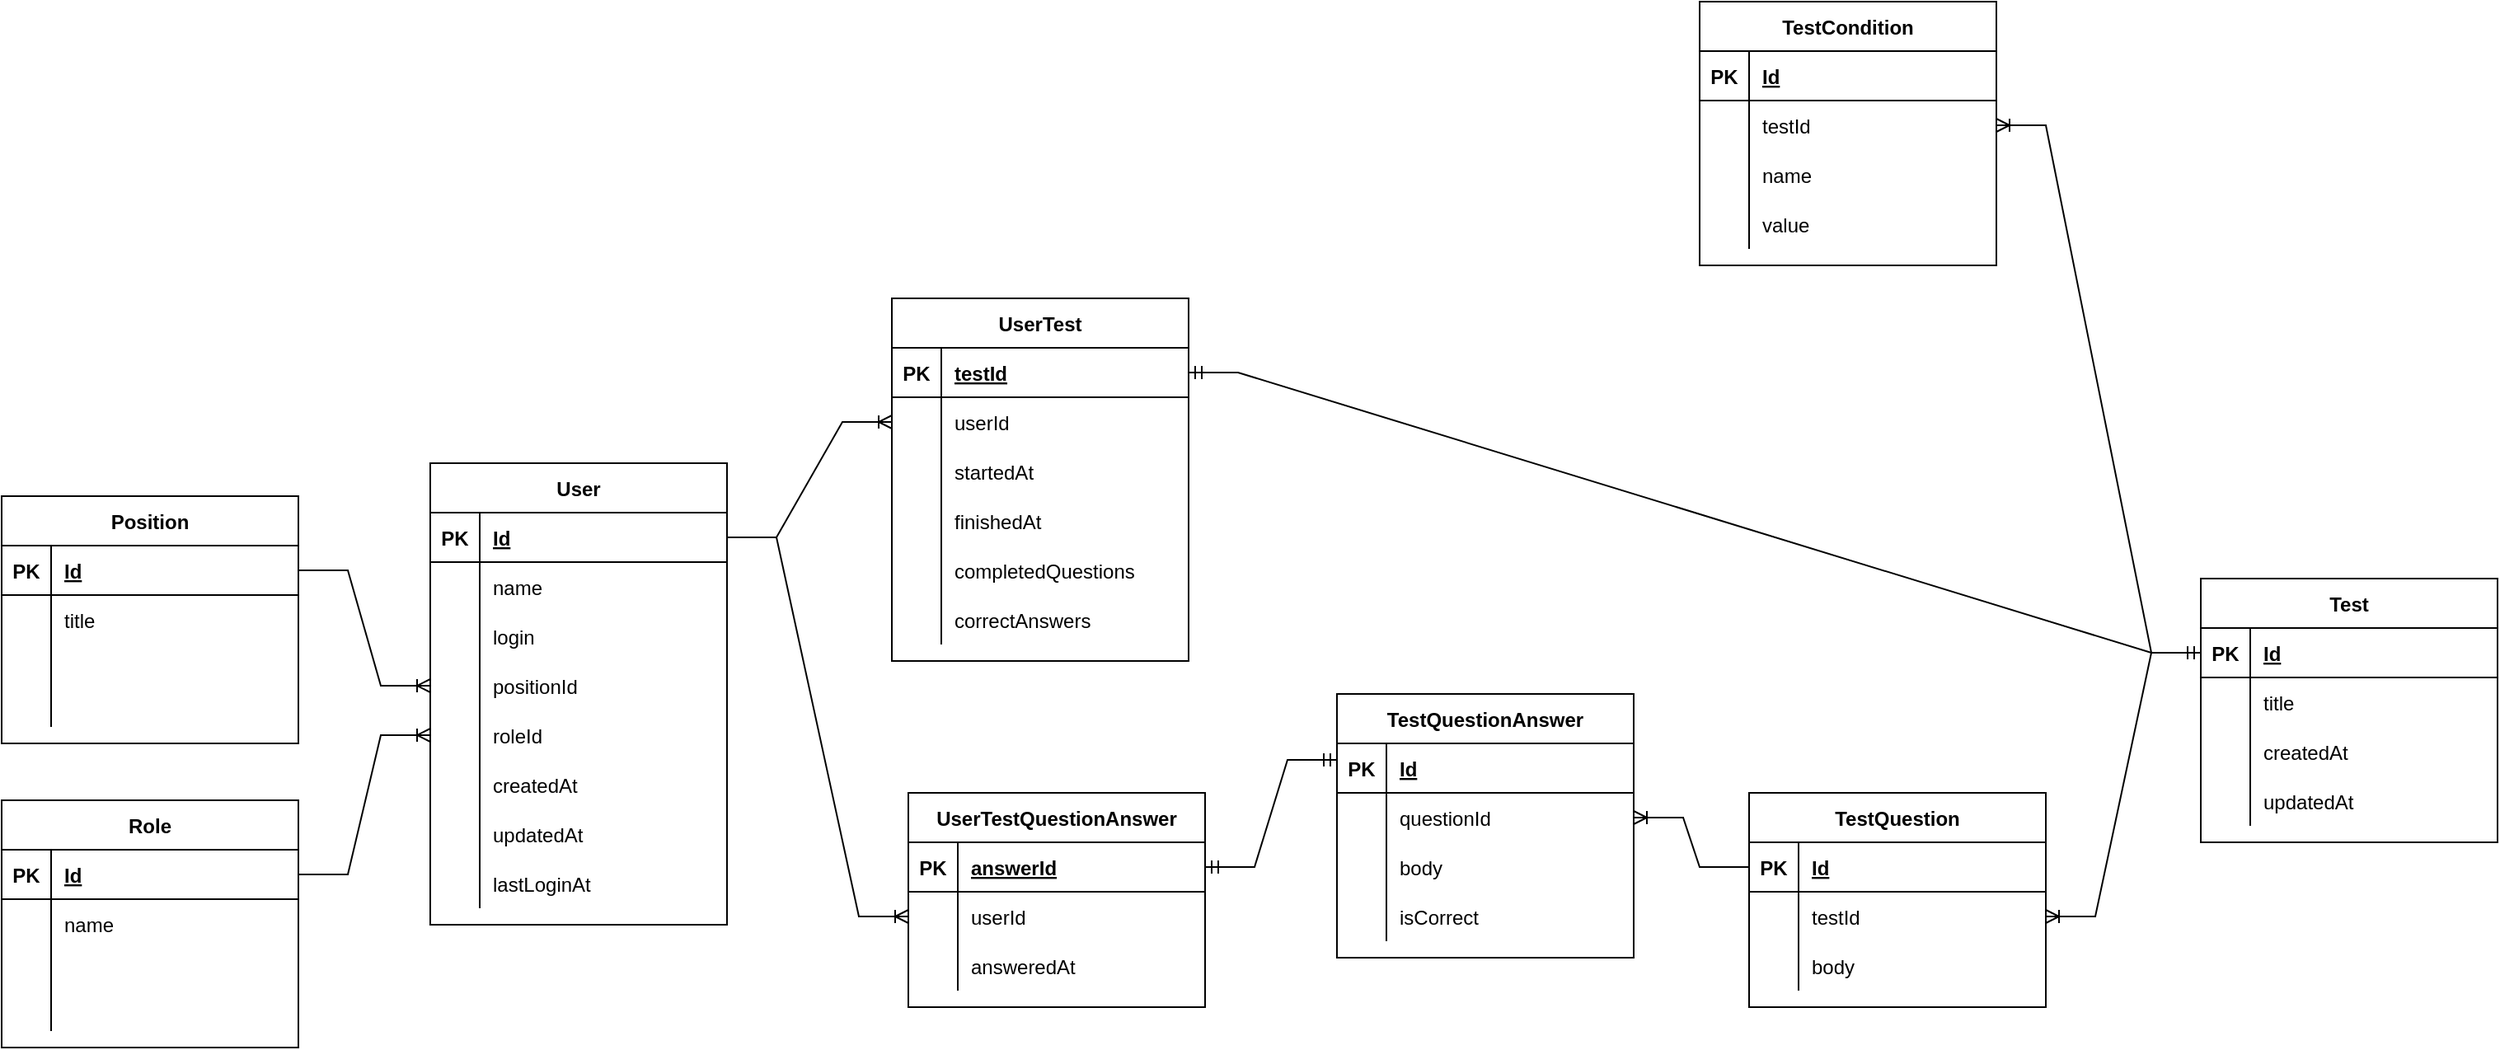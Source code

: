 <mxfile version="20.4.0" type="device"><diagram id="R6xXjFfIk9AuiWHqNtdD" name="Страница 1"><mxGraphModel dx="2875" dy="1735" grid="1" gridSize="10" guides="1" tooltips="1" connect="1" arrows="1" fold="1" page="1" pageScale="1" pageWidth="827" pageHeight="1169" math="0" shadow="0"><root><mxCell id="0"/><mxCell id="1" parent="0"/><mxCell id="gAqnaiyW9aAZF7Y7SpWK-1" value="Role" style="shape=table;startSize=30;container=1;collapsible=1;childLayout=tableLayout;fixedRows=1;rowLines=0;fontStyle=1;align=center;resizeLast=1;" parent="1" vertex="1"><mxGeometry x="-920" y="84.5" width="180" height="150" as="geometry"/></mxCell><mxCell id="gAqnaiyW9aAZF7Y7SpWK-2" value="" style="shape=tableRow;horizontal=0;startSize=0;swimlaneHead=0;swimlaneBody=0;fillColor=none;collapsible=0;dropTarget=0;points=[[0,0.5],[1,0.5]];portConstraint=eastwest;top=0;left=0;right=0;bottom=1;" parent="gAqnaiyW9aAZF7Y7SpWK-1" vertex="1"><mxGeometry y="30" width="180" height="30" as="geometry"/></mxCell><mxCell id="gAqnaiyW9aAZF7Y7SpWK-3" value="PK" style="shape=partialRectangle;connectable=0;fillColor=none;top=0;left=0;bottom=0;right=0;fontStyle=1;overflow=hidden;" parent="gAqnaiyW9aAZF7Y7SpWK-2" vertex="1"><mxGeometry width="30" height="30" as="geometry"><mxRectangle width="30" height="30" as="alternateBounds"/></mxGeometry></mxCell><mxCell id="gAqnaiyW9aAZF7Y7SpWK-4" value="Id" style="shape=partialRectangle;connectable=0;fillColor=none;top=0;left=0;bottom=0;right=0;align=left;spacingLeft=6;fontStyle=5;overflow=hidden;" parent="gAqnaiyW9aAZF7Y7SpWK-2" vertex="1"><mxGeometry x="30" width="150" height="30" as="geometry"><mxRectangle width="150" height="30" as="alternateBounds"/></mxGeometry></mxCell><mxCell id="gAqnaiyW9aAZF7Y7SpWK-5" value="" style="shape=tableRow;horizontal=0;startSize=0;swimlaneHead=0;swimlaneBody=0;fillColor=none;collapsible=0;dropTarget=0;points=[[0,0.5],[1,0.5]];portConstraint=eastwest;top=0;left=0;right=0;bottom=0;" parent="gAqnaiyW9aAZF7Y7SpWK-1" vertex="1"><mxGeometry y="60" width="180" height="30" as="geometry"/></mxCell><mxCell id="gAqnaiyW9aAZF7Y7SpWK-6" value="" style="shape=partialRectangle;connectable=0;fillColor=none;top=0;left=0;bottom=0;right=0;editable=1;overflow=hidden;" parent="gAqnaiyW9aAZF7Y7SpWK-5" vertex="1"><mxGeometry width="30" height="30" as="geometry"><mxRectangle width="30" height="30" as="alternateBounds"/></mxGeometry></mxCell><mxCell id="gAqnaiyW9aAZF7Y7SpWK-7" value="name" style="shape=partialRectangle;connectable=0;fillColor=none;top=0;left=0;bottom=0;right=0;align=left;spacingLeft=6;overflow=hidden;" parent="gAqnaiyW9aAZF7Y7SpWK-5" vertex="1"><mxGeometry x="30" width="150" height="30" as="geometry"><mxRectangle width="150" height="30" as="alternateBounds"/></mxGeometry></mxCell><mxCell id="gAqnaiyW9aAZF7Y7SpWK-8" value="" style="shape=tableRow;horizontal=0;startSize=0;swimlaneHead=0;swimlaneBody=0;fillColor=none;collapsible=0;dropTarget=0;points=[[0,0.5],[1,0.5]];portConstraint=eastwest;top=0;left=0;right=0;bottom=0;" parent="gAqnaiyW9aAZF7Y7SpWK-1" vertex="1"><mxGeometry y="90" width="180" height="30" as="geometry"/></mxCell><mxCell id="gAqnaiyW9aAZF7Y7SpWK-9" value="" style="shape=partialRectangle;connectable=0;fillColor=none;top=0;left=0;bottom=0;right=0;editable=1;overflow=hidden;" parent="gAqnaiyW9aAZF7Y7SpWK-8" vertex="1"><mxGeometry width="30" height="30" as="geometry"><mxRectangle width="30" height="30" as="alternateBounds"/></mxGeometry></mxCell><mxCell id="gAqnaiyW9aAZF7Y7SpWK-10" value="" style="shape=partialRectangle;connectable=0;fillColor=none;top=0;left=0;bottom=0;right=0;align=left;spacingLeft=6;overflow=hidden;" parent="gAqnaiyW9aAZF7Y7SpWK-8" vertex="1"><mxGeometry x="30" width="150" height="30" as="geometry"><mxRectangle width="150" height="30" as="alternateBounds"/></mxGeometry></mxCell><mxCell id="gAqnaiyW9aAZF7Y7SpWK-11" value="" style="shape=tableRow;horizontal=0;startSize=0;swimlaneHead=0;swimlaneBody=0;fillColor=none;collapsible=0;dropTarget=0;points=[[0,0.5],[1,0.5]];portConstraint=eastwest;top=0;left=0;right=0;bottom=0;" parent="gAqnaiyW9aAZF7Y7SpWK-1" vertex="1"><mxGeometry y="120" width="180" height="20" as="geometry"/></mxCell><mxCell id="gAqnaiyW9aAZF7Y7SpWK-12" value="" style="shape=partialRectangle;connectable=0;fillColor=none;top=0;left=0;bottom=0;right=0;editable=1;overflow=hidden;" parent="gAqnaiyW9aAZF7Y7SpWK-11" vertex="1"><mxGeometry width="30" height="20" as="geometry"><mxRectangle width="30" height="20" as="alternateBounds"/></mxGeometry></mxCell><mxCell id="gAqnaiyW9aAZF7Y7SpWK-13" value="" style="shape=partialRectangle;connectable=0;fillColor=none;top=0;left=0;bottom=0;right=0;align=left;spacingLeft=6;overflow=hidden;" parent="gAqnaiyW9aAZF7Y7SpWK-11" vertex="1"><mxGeometry x="30" width="150" height="20" as="geometry"><mxRectangle width="150" height="20" as="alternateBounds"/></mxGeometry></mxCell><mxCell id="gAqnaiyW9aAZF7Y7SpWK-14" value="Position" style="shape=table;startSize=30;container=1;collapsible=1;childLayout=tableLayout;fixedRows=1;rowLines=0;fontStyle=1;align=center;resizeLast=1;" parent="1" vertex="1"><mxGeometry x="-920" y="-100" width="180" height="150" as="geometry"/></mxCell><mxCell id="gAqnaiyW9aAZF7Y7SpWK-15" value="" style="shape=tableRow;horizontal=0;startSize=0;swimlaneHead=0;swimlaneBody=0;fillColor=none;collapsible=0;dropTarget=0;points=[[0,0.5],[1,0.5]];portConstraint=eastwest;top=0;left=0;right=0;bottom=1;" parent="gAqnaiyW9aAZF7Y7SpWK-14" vertex="1"><mxGeometry y="30" width="180" height="30" as="geometry"/></mxCell><mxCell id="gAqnaiyW9aAZF7Y7SpWK-16" value="PK" style="shape=partialRectangle;connectable=0;fillColor=none;top=0;left=0;bottom=0;right=0;fontStyle=1;overflow=hidden;" parent="gAqnaiyW9aAZF7Y7SpWK-15" vertex="1"><mxGeometry width="30" height="30" as="geometry"><mxRectangle width="30" height="30" as="alternateBounds"/></mxGeometry></mxCell><mxCell id="gAqnaiyW9aAZF7Y7SpWK-17" value="Id" style="shape=partialRectangle;connectable=0;fillColor=none;top=0;left=0;bottom=0;right=0;align=left;spacingLeft=6;fontStyle=5;overflow=hidden;" parent="gAqnaiyW9aAZF7Y7SpWK-15" vertex="1"><mxGeometry x="30" width="150" height="30" as="geometry"><mxRectangle width="150" height="30" as="alternateBounds"/></mxGeometry></mxCell><mxCell id="gAqnaiyW9aAZF7Y7SpWK-18" value="" style="shape=tableRow;horizontal=0;startSize=0;swimlaneHead=0;swimlaneBody=0;fillColor=none;collapsible=0;dropTarget=0;points=[[0,0.5],[1,0.5]];portConstraint=eastwest;top=0;left=0;right=0;bottom=0;" parent="gAqnaiyW9aAZF7Y7SpWK-14" vertex="1"><mxGeometry y="60" width="180" height="30" as="geometry"/></mxCell><mxCell id="gAqnaiyW9aAZF7Y7SpWK-19" value="" style="shape=partialRectangle;connectable=0;fillColor=none;top=0;left=0;bottom=0;right=0;editable=1;overflow=hidden;" parent="gAqnaiyW9aAZF7Y7SpWK-18" vertex="1"><mxGeometry width="30" height="30" as="geometry"><mxRectangle width="30" height="30" as="alternateBounds"/></mxGeometry></mxCell><mxCell id="gAqnaiyW9aAZF7Y7SpWK-20" value="title" style="shape=partialRectangle;connectable=0;fillColor=none;top=0;left=0;bottom=0;right=0;align=left;spacingLeft=6;overflow=hidden;" parent="gAqnaiyW9aAZF7Y7SpWK-18" vertex="1"><mxGeometry x="30" width="150" height="30" as="geometry"><mxRectangle width="150" height="30" as="alternateBounds"/></mxGeometry></mxCell><mxCell id="gAqnaiyW9aAZF7Y7SpWK-21" value="" style="shape=tableRow;horizontal=0;startSize=0;swimlaneHead=0;swimlaneBody=0;fillColor=none;collapsible=0;dropTarget=0;points=[[0,0.5],[1,0.5]];portConstraint=eastwest;top=0;left=0;right=0;bottom=0;" parent="gAqnaiyW9aAZF7Y7SpWK-14" vertex="1"><mxGeometry y="90" width="180" height="30" as="geometry"/></mxCell><mxCell id="gAqnaiyW9aAZF7Y7SpWK-22" value="" style="shape=partialRectangle;connectable=0;fillColor=none;top=0;left=0;bottom=0;right=0;editable=1;overflow=hidden;" parent="gAqnaiyW9aAZF7Y7SpWK-21" vertex="1"><mxGeometry width="30" height="30" as="geometry"><mxRectangle width="30" height="30" as="alternateBounds"/></mxGeometry></mxCell><mxCell id="gAqnaiyW9aAZF7Y7SpWK-23" value="" style="shape=partialRectangle;connectable=0;fillColor=none;top=0;left=0;bottom=0;right=0;align=left;spacingLeft=6;overflow=hidden;" parent="gAqnaiyW9aAZF7Y7SpWK-21" vertex="1"><mxGeometry x="30" width="150" height="30" as="geometry"><mxRectangle width="150" height="30" as="alternateBounds"/></mxGeometry></mxCell><mxCell id="gAqnaiyW9aAZF7Y7SpWK-24" value="" style="shape=tableRow;horizontal=0;startSize=0;swimlaneHead=0;swimlaneBody=0;fillColor=none;collapsible=0;dropTarget=0;points=[[0,0.5],[1,0.5]];portConstraint=eastwest;top=0;left=0;right=0;bottom=0;" parent="gAqnaiyW9aAZF7Y7SpWK-14" vertex="1"><mxGeometry y="120" width="180" height="20" as="geometry"/></mxCell><mxCell id="gAqnaiyW9aAZF7Y7SpWK-25" value="" style="shape=partialRectangle;connectable=0;fillColor=none;top=0;left=0;bottom=0;right=0;editable=1;overflow=hidden;" parent="gAqnaiyW9aAZF7Y7SpWK-24" vertex="1"><mxGeometry width="30" height="20" as="geometry"><mxRectangle width="30" height="20" as="alternateBounds"/></mxGeometry></mxCell><mxCell id="gAqnaiyW9aAZF7Y7SpWK-26" value="" style="shape=partialRectangle;connectable=0;fillColor=none;top=0;left=0;bottom=0;right=0;align=left;spacingLeft=6;overflow=hidden;" parent="gAqnaiyW9aAZF7Y7SpWK-24" vertex="1"><mxGeometry x="30" width="150" height="20" as="geometry"><mxRectangle width="150" height="20" as="alternateBounds"/></mxGeometry></mxCell><mxCell id="gAqnaiyW9aAZF7Y7SpWK-27" value="User" style="shape=table;startSize=30;container=1;collapsible=1;childLayout=tableLayout;fixedRows=1;rowLines=0;fontStyle=1;align=center;resizeLast=1;" parent="1" vertex="1"><mxGeometry x="-660" y="-120" width="180" height="280" as="geometry"/></mxCell><mxCell id="gAqnaiyW9aAZF7Y7SpWK-28" value="" style="shape=tableRow;horizontal=0;startSize=0;swimlaneHead=0;swimlaneBody=0;fillColor=none;collapsible=0;dropTarget=0;points=[[0,0.5],[1,0.5]];portConstraint=eastwest;top=0;left=0;right=0;bottom=1;" parent="gAqnaiyW9aAZF7Y7SpWK-27" vertex="1"><mxGeometry y="30" width="180" height="30" as="geometry"/></mxCell><mxCell id="gAqnaiyW9aAZF7Y7SpWK-29" value="PK" style="shape=partialRectangle;connectable=0;fillColor=none;top=0;left=0;bottom=0;right=0;fontStyle=1;overflow=hidden;" parent="gAqnaiyW9aAZF7Y7SpWK-28" vertex="1"><mxGeometry width="30" height="30" as="geometry"><mxRectangle width="30" height="30" as="alternateBounds"/></mxGeometry></mxCell><mxCell id="gAqnaiyW9aAZF7Y7SpWK-30" value="Id" style="shape=partialRectangle;connectable=0;fillColor=none;top=0;left=0;bottom=0;right=0;align=left;spacingLeft=6;fontStyle=5;overflow=hidden;" parent="gAqnaiyW9aAZF7Y7SpWK-28" vertex="1"><mxGeometry x="30" width="150" height="30" as="geometry"><mxRectangle width="150" height="30" as="alternateBounds"/></mxGeometry></mxCell><mxCell id="gAqnaiyW9aAZF7Y7SpWK-31" value="" style="shape=tableRow;horizontal=0;startSize=0;swimlaneHead=0;swimlaneBody=0;fillColor=none;collapsible=0;dropTarget=0;points=[[0,0.5],[1,0.5]];portConstraint=eastwest;top=0;left=0;right=0;bottom=0;" parent="gAqnaiyW9aAZF7Y7SpWK-27" vertex="1"><mxGeometry y="60" width="180" height="30" as="geometry"/></mxCell><mxCell id="gAqnaiyW9aAZF7Y7SpWK-32" value="" style="shape=partialRectangle;connectable=0;fillColor=none;top=0;left=0;bottom=0;right=0;editable=1;overflow=hidden;" parent="gAqnaiyW9aAZF7Y7SpWK-31" vertex="1"><mxGeometry width="30" height="30" as="geometry"><mxRectangle width="30" height="30" as="alternateBounds"/></mxGeometry></mxCell><mxCell id="gAqnaiyW9aAZF7Y7SpWK-33" value="name" style="shape=partialRectangle;connectable=0;fillColor=none;top=0;left=0;bottom=0;right=0;align=left;spacingLeft=6;overflow=hidden;" parent="gAqnaiyW9aAZF7Y7SpWK-31" vertex="1"><mxGeometry x="30" width="150" height="30" as="geometry"><mxRectangle width="150" height="30" as="alternateBounds"/></mxGeometry></mxCell><mxCell id="gAqnaiyW9aAZF7Y7SpWK-34" value="" style="shape=tableRow;horizontal=0;startSize=0;swimlaneHead=0;swimlaneBody=0;fillColor=none;collapsible=0;dropTarget=0;points=[[0,0.5],[1,0.5]];portConstraint=eastwest;top=0;left=0;right=0;bottom=0;" parent="gAqnaiyW9aAZF7Y7SpWK-27" vertex="1"><mxGeometry y="90" width="180" height="30" as="geometry"/></mxCell><mxCell id="gAqnaiyW9aAZF7Y7SpWK-35" value="" style="shape=partialRectangle;connectable=0;fillColor=none;top=0;left=0;bottom=0;right=0;editable=1;overflow=hidden;" parent="gAqnaiyW9aAZF7Y7SpWK-34" vertex="1"><mxGeometry width="30" height="30" as="geometry"><mxRectangle width="30" height="30" as="alternateBounds"/></mxGeometry></mxCell><mxCell id="gAqnaiyW9aAZF7Y7SpWK-36" value="login" style="shape=partialRectangle;connectable=0;fillColor=none;top=0;left=0;bottom=0;right=0;align=left;spacingLeft=6;overflow=hidden;" parent="gAqnaiyW9aAZF7Y7SpWK-34" vertex="1"><mxGeometry x="30" width="150" height="30" as="geometry"><mxRectangle width="150" height="30" as="alternateBounds"/></mxGeometry></mxCell><mxCell id="gAqnaiyW9aAZF7Y7SpWK-37" value="" style="shape=tableRow;horizontal=0;startSize=0;swimlaneHead=0;swimlaneBody=0;fillColor=none;collapsible=0;dropTarget=0;points=[[0,0.5],[1,0.5]];portConstraint=eastwest;top=0;left=0;right=0;bottom=0;" parent="gAqnaiyW9aAZF7Y7SpWK-27" vertex="1"><mxGeometry y="120" width="180" height="30" as="geometry"/></mxCell><mxCell id="gAqnaiyW9aAZF7Y7SpWK-38" value="" style="shape=partialRectangle;connectable=0;fillColor=none;top=0;left=0;bottom=0;right=0;editable=1;overflow=hidden;" parent="gAqnaiyW9aAZF7Y7SpWK-37" vertex="1"><mxGeometry width="30" height="30" as="geometry"><mxRectangle width="30" height="30" as="alternateBounds"/></mxGeometry></mxCell><mxCell id="gAqnaiyW9aAZF7Y7SpWK-39" value="positionId" style="shape=partialRectangle;connectable=0;fillColor=none;top=0;left=0;bottom=0;right=0;align=left;spacingLeft=6;overflow=hidden;" parent="gAqnaiyW9aAZF7Y7SpWK-37" vertex="1"><mxGeometry x="30" width="150" height="30" as="geometry"><mxRectangle width="150" height="30" as="alternateBounds"/></mxGeometry></mxCell><mxCell id="gAqnaiyW9aAZF7Y7SpWK-41" value="" style="shape=tableRow;horizontal=0;startSize=0;swimlaneHead=0;swimlaneBody=0;fillColor=none;collapsible=0;dropTarget=0;points=[[0,0.5],[1,0.5]];portConstraint=eastwest;top=0;left=0;right=0;bottom=0;" parent="gAqnaiyW9aAZF7Y7SpWK-27" vertex="1"><mxGeometry y="150" width="180" height="30" as="geometry"/></mxCell><mxCell id="gAqnaiyW9aAZF7Y7SpWK-42" value="" style="shape=partialRectangle;connectable=0;fillColor=none;top=0;left=0;bottom=0;right=0;editable=1;overflow=hidden;" parent="gAqnaiyW9aAZF7Y7SpWK-41" vertex="1"><mxGeometry width="30" height="30" as="geometry"><mxRectangle width="30" height="30" as="alternateBounds"/></mxGeometry></mxCell><mxCell id="gAqnaiyW9aAZF7Y7SpWK-43" value="roleId" style="shape=partialRectangle;connectable=0;fillColor=none;top=0;left=0;bottom=0;right=0;align=left;spacingLeft=6;overflow=hidden;" parent="gAqnaiyW9aAZF7Y7SpWK-41" vertex="1"><mxGeometry x="30" width="150" height="30" as="geometry"><mxRectangle width="150" height="30" as="alternateBounds"/></mxGeometry></mxCell><mxCell id="gAqnaiyW9aAZF7Y7SpWK-44" value="" style="shape=tableRow;horizontal=0;startSize=0;swimlaneHead=0;swimlaneBody=0;fillColor=none;collapsible=0;dropTarget=0;points=[[0,0.5],[1,0.5]];portConstraint=eastwest;top=0;left=0;right=0;bottom=0;" parent="gAqnaiyW9aAZF7Y7SpWK-27" vertex="1"><mxGeometry y="180" width="180" height="30" as="geometry"/></mxCell><mxCell id="gAqnaiyW9aAZF7Y7SpWK-45" value="" style="shape=partialRectangle;connectable=0;fillColor=none;top=0;left=0;bottom=0;right=0;editable=1;overflow=hidden;" parent="gAqnaiyW9aAZF7Y7SpWK-44" vertex="1"><mxGeometry width="30" height="30" as="geometry"><mxRectangle width="30" height="30" as="alternateBounds"/></mxGeometry></mxCell><mxCell id="gAqnaiyW9aAZF7Y7SpWK-46" value="createdAt" style="shape=partialRectangle;connectable=0;fillColor=none;top=0;left=0;bottom=0;right=0;align=left;spacingLeft=6;overflow=hidden;" parent="gAqnaiyW9aAZF7Y7SpWK-44" vertex="1"><mxGeometry x="30" width="150" height="30" as="geometry"><mxRectangle width="150" height="30" as="alternateBounds"/></mxGeometry></mxCell><mxCell id="gAqnaiyW9aAZF7Y7SpWK-47" value="" style="shape=tableRow;horizontal=0;startSize=0;swimlaneHead=0;swimlaneBody=0;fillColor=none;collapsible=0;dropTarget=0;points=[[0,0.5],[1,0.5]];portConstraint=eastwest;top=0;left=0;right=0;bottom=0;" parent="gAqnaiyW9aAZF7Y7SpWK-27" vertex="1"><mxGeometry y="210" width="180" height="30" as="geometry"/></mxCell><mxCell id="gAqnaiyW9aAZF7Y7SpWK-48" value="" style="shape=partialRectangle;connectable=0;fillColor=none;top=0;left=0;bottom=0;right=0;editable=1;overflow=hidden;" parent="gAqnaiyW9aAZF7Y7SpWK-47" vertex="1"><mxGeometry width="30" height="30" as="geometry"><mxRectangle width="30" height="30" as="alternateBounds"/></mxGeometry></mxCell><mxCell id="gAqnaiyW9aAZF7Y7SpWK-49" value="updatedAt" style="shape=partialRectangle;connectable=0;fillColor=none;top=0;left=0;bottom=0;right=0;align=left;spacingLeft=6;overflow=hidden;" parent="gAqnaiyW9aAZF7Y7SpWK-47" vertex="1"><mxGeometry x="30" width="150" height="30" as="geometry"><mxRectangle width="150" height="30" as="alternateBounds"/></mxGeometry></mxCell><mxCell id="gAqnaiyW9aAZF7Y7SpWK-50" value="" style="shape=tableRow;horizontal=0;startSize=0;swimlaneHead=0;swimlaneBody=0;fillColor=none;collapsible=0;dropTarget=0;points=[[0,0.5],[1,0.5]];portConstraint=eastwest;top=0;left=0;right=0;bottom=0;" parent="gAqnaiyW9aAZF7Y7SpWK-27" vertex="1"><mxGeometry y="240" width="180" height="30" as="geometry"/></mxCell><mxCell id="gAqnaiyW9aAZF7Y7SpWK-51" value="" style="shape=partialRectangle;connectable=0;fillColor=none;top=0;left=0;bottom=0;right=0;editable=1;overflow=hidden;" parent="gAqnaiyW9aAZF7Y7SpWK-50" vertex="1"><mxGeometry width="30" height="30" as="geometry"><mxRectangle width="30" height="30" as="alternateBounds"/></mxGeometry></mxCell><mxCell id="gAqnaiyW9aAZF7Y7SpWK-52" value="lastLoginAt" style="shape=partialRectangle;connectable=0;fillColor=none;top=0;left=0;bottom=0;right=0;align=left;spacingLeft=6;overflow=hidden;" parent="gAqnaiyW9aAZF7Y7SpWK-50" vertex="1"><mxGeometry x="30" width="150" height="30" as="geometry"><mxRectangle width="150" height="30" as="alternateBounds"/></mxGeometry></mxCell><mxCell id="gAqnaiyW9aAZF7Y7SpWK-76" value="" style="edgeStyle=entityRelationEdgeStyle;fontSize=12;html=1;endArrow=ERoneToMany;rounded=0;exitX=1;exitY=0.5;exitDx=0;exitDy=0;entryX=0;entryY=0.5;entryDx=0;entryDy=0;" parent="1" source="gAqnaiyW9aAZF7Y7SpWK-15" target="gAqnaiyW9aAZF7Y7SpWK-37" edge="1"><mxGeometry width="100" height="100" relative="1" as="geometry"><mxPoint x="-690" y="160" as="sourcePoint"/><mxPoint x="-590" y="60" as="targetPoint"/></mxGeometry></mxCell><mxCell id="gAqnaiyW9aAZF7Y7SpWK-77" value="" style="edgeStyle=entityRelationEdgeStyle;fontSize=12;html=1;endArrow=ERoneToMany;rounded=0;exitX=1;exitY=0.5;exitDx=0;exitDy=0;entryX=0;entryY=0.5;entryDx=0;entryDy=0;" parent="1" source="gAqnaiyW9aAZF7Y7SpWK-2" target="gAqnaiyW9aAZF7Y7SpWK-41" edge="1"><mxGeometry width="100" height="100" relative="1" as="geometry"><mxPoint x="-750" y="170" as="sourcePoint"/><mxPoint x="-590" y="300" as="targetPoint"/></mxGeometry></mxCell><mxCell id="gAqnaiyW9aAZF7Y7SpWK-78" value="Test" style="shape=table;startSize=30;container=1;collapsible=1;childLayout=tableLayout;fixedRows=1;rowLines=0;fontStyle=1;align=center;resizeLast=1;" parent="1" vertex="1"><mxGeometry x="414" y="-50" width="180" height="160" as="geometry"/></mxCell><mxCell id="gAqnaiyW9aAZF7Y7SpWK-79" value="" style="shape=tableRow;horizontal=0;startSize=0;swimlaneHead=0;swimlaneBody=0;fillColor=none;collapsible=0;dropTarget=0;points=[[0,0.5],[1,0.5]];portConstraint=eastwest;top=0;left=0;right=0;bottom=1;" parent="gAqnaiyW9aAZF7Y7SpWK-78" vertex="1"><mxGeometry y="30" width="180" height="30" as="geometry"/></mxCell><mxCell id="gAqnaiyW9aAZF7Y7SpWK-80" value="PK" style="shape=partialRectangle;connectable=0;fillColor=none;top=0;left=0;bottom=0;right=0;fontStyle=1;overflow=hidden;" parent="gAqnaiyW9aAZF7Y7SpWK-79" vertex="1"><mxGeometry width="30" height="30" as="geometry"><mxRectangle width="30" height="30" as="alternateBounds"/></mxGeometry></mxCell><mxCell id="gAqnaiyW9aAZF7Y7SpWK-81" value="Id" style="shape=partialRectangle;connectable=0;fillColor=none;top=0;left=0;bottom=0;right=0;align=left;spacingLeft=6;fontStyle=5;overflow=hidden;" parent="gAqnaiyW9aAZF7Y7SpWK-79" vertex="1"><mxGeometry x="30" width="150" height="30" as="geometry"><mxRectangle width="150" height="30" as="alternateBounds"/></mxGeometry></mxCell><mxCell id="gAqnaiyW9aAZF7Y7SpWK-82" value="" style="shape=tableRow;horizontal=0;startSize=0;swimlaneHead=0;swimlaneBody=0;fillColor=none;collapsible=0;dropTarget=0;points=[[0,0.5],[1,0.5]];portConstraint=eastwest;top=0;left=0;right=0;bottom=0;" parent="gAqnaiyW9aAZF7Y7SpWK-78" vertex="1"><mxGeometry y="60" width="180" height="30" as="geometry"/></mxCell><mxCell id="gAqnaiyW9aAZF7Y7SpWK-83" value="" style="shape=partialRectangle;connectable=0;fillColor=none;top=0;left=0;bottom=0;right=0;editable=1;overflow=hidden;" parent="gAqnaiyW9aAZF7Y7SpWK-82" vertex="1"><mxGeometry width="30" height="30" as="geometry"><mxRectangle width="30" height="30" as="alternateBounds"/></mxGeometry></mxCell><mxCell id="gAqnaiyW9aAZF7Y7SpWK-84" value="title" style="shape=partialRectangle;connectable=0;fillColor=none;top=0;left=0;bottom=0;right=0;align=left;spacingLeft=6;overflow=hidden;" parent="gAqnaiyW9aAZF7Y7SpWK-82" vertex="1"><mxGeometry x="30" width="150" height="30" as="geometry"><mxRectangle width="150" height="30" as="alternateBounds"/></mxGeometry></mxCell><mxCell id="gAqnaiyW9aAZF7Y7SpWK-85" value="" style="shape=tableRow;horizontal=0;startSize=0;swimlaneHead=0;swimlaneBody=0;fillColor=none;collapsible=0;dropTarget=0;points=[[0,0.5],[1,0.5]];portConstraint=eastwest;top=0;left=0;right=0;bottom=0;" parent="gAqnaiyW9aAZF7Y7SpWK-78" vertex="1"><mxGeometry y="90" width="180" height="30" as="geometry"/></mxCell><mxCell id="gAqnaiyW9aAZF7Y7SpWK-86" value="" style="shape=partialRectangle;connectable=0;fillColor=none;top=0;left=0;bottom=0;right=0;editable=1;overflow=hidden;" parent="gAqnaiyW9aAZF7Y7SpWK-85" vertex="1"><mxGeometry width="30" height="30" as="geometry"><mxRectangle width="30" height="30" as="alternateBounds"/></mxGeometry></mxCell><mxCell id="gAqnaiyW9aAZF7Y7SpWK-87" value="createdAt" style="shape=partialRectangle;connectable=0;fillColor=none;top=0;left=0;bottom=0;right=0;align=left;spacingLeft=6;overflow=hidden;" parent="gAqnaiyW9aAZF7Y7SpWK-85" vertex="1"><mxGeometry x="30" width="150" height="30" as="geometry"><mxRectangle width="150" height="30" as="alternateBounds"/></mxGeometry></mxCell><mxCell id="gAqnaiyW9aAZF7Y7SpWK-88" value="" style="shape=tableRow;horizontal=0;startSize=0;swimlaneHead=0;swimlaneBody=0;fillColor=none;collapsible=0;dropTarget=0;points=[[0,0.5],[1,0.5]];portConstraint=eastwest;top=0;left=0;right=0;bottom=0;" parent="gAqnaiyW9aAZF7Y7SpWK-78" vertex="1"><mxGeometry y="120" width="180" height="30" as="geometry"/></mxCell><mxCell id="gAqnaiyW9aAZF7Y7SpWK-89" value="" style="shape=partialRectangle;connectable=0;fillColor=none;top=0;left=0;bottom=0;right=0;editable=1;overflow=hidden;" parent="gAqnaiyW9aAZF7Y7SpWK-88" vertex="1"><mxGeometry width="30" height="30" as="geometry"><mxRectangle width="30" height="30" as="alternateBounds"/></mxGeometry></mxCell><mxCell id="gAqnaiyW9aAZF7Y7SpWK-90" value="updatedAt" style="shape=partialRectangle;connectable=0;fillColor=none;top=0;left=0;bottom=0;right=0;align=left;spacingLeft=6;overflow=hidden;" parent="gAqnaiyW9aAZF7Y7SpWK-88" vertex="1"><mxGeometry x="30" width="150" height="30" as="geometry"><mxRectangle width="150" height="30" as="alternateBounds"/></mxGeometry></mxCell><mxCell id="gAqnaiyW9aAZF7Y7SpWK-103" value="TestQuestion" style="shape=table;startSize=30;container=1;collapsible=1;childLayout=tableLayout;fixedRows=1;rowLines=0;fontStyle=1;align=center;resizeLast=1;" parent="1" vertex="1"><mxGeometry x="140" y="80" width="180" height="130" as="geometry"/></mxCell><mxCell id="gAqnaiyW9aAZF7Y7SpWK-104" value="" style="shape=tableRow;horizontal=0;startSize=0;swimlaneHead=0;swimlaneBody=0;fillColor=none;collapsible=0;dropTarget=0;points=[[0,0.5],[1,0.5]];portConstraint=eastwest;top=0;left=0;right=0;bottom=1;" parent="gAqnaiyW9aAZF7Y7SpWK-103" vertex="1"><mxGeometry y="30" width="180" height="30" as="geometry"/></mxCell><mxCell id="gAqnaiyW9aAZF7Y7SpWK-105" value="PK" style="shape=partialRectangle;connectable=0;fillColor=none;top=0;left=0;bottom=0;right=0;fontStyle=1;overflow=hidden;" parent="gAqnaiyW9aAZF7Y7SpWK-104" vertex="1"><mxGeometry width="30" height="30" as="geometry"><mxRectangle width="30" height="30" as="alternateBounds"/></mxGeometry></mxCell><mxCell id="gAqnaiyW9aAZF7Y7SpWK-106" value="Id" style="shape=partialRectangle;connectable=0;fillColor=none;top=0;left=0;bottom=0;right=0;align=left;spacingLeft=6;fontStyle=5;overflow=hidden;" parent="gAqnaiyW9aAZF7Y7SpWK-104" vertex="1"><mxGeometry x="30" width="150" height="30" as="geometry"><mxRectangle width="150" height="30" as="alternateBounds"/></mxGeometry></mxCell><mxCell id="gAqnaiyW9aAZF7Y7SpWK-107" value="" style="shape=tableRow;horizontal=0;startSize=0;swimlaneHead=0;swimlaneBody=0;fillColor=none;collapsible=0;dropTarget=0;points=[[0,0.5],[1,0.5]];portConstraint=eastwest;top=0;left=0;right=0;bottom=0;" parent="gAqnaiyW9aAZF7Y7SpWK-103" vertex="1"><mxGeometry y="60" width="180" height="30" as="geometry"/></mxCell><mxCell id="gAqnaiyW9aAZF7Y7SpWK-108" value="" style="shape=partialRectangle;connectable=0;fillColor=none;top=0;left=0;bottom=0;right=0;editable=1;overflow=hidden;" parent="gAqnaiyW9aAZF7Y7SpWK-107" vertex="1"><mxGeometry width="30" height="30" as="geometry"><mxRectangle width="30" height="30" as="alternateBounds"/></mxGeometry></mxCell><mxCell id="gAqnaiyW9aAZF7Y7SpWK-109" value="testId" style="shape=partialRectangle;connectable=0;fillColor=none;top=0;left=0;bottom=0;right=0;align=left;spacingLeft=6;overflow=hidden;" parent="gAqnaiyW9aAZF7Y7SpWK-107" vertex="1"><mxGeometry x="30" width="150" height="30" as="geometry"><mxRectangle width="150" height="30" as="alternateBounds"/></mxGeometry></mxCell><mxCell id="gAqnaiyW9aAZF7Y7SpWK-110" value="" style="shape=tableRow;horizontal=0;startSize=0;swimlaneHead=0;swimlaneBody=0;fillColor=none;collapsible=0;dropTarget=0;points=[[0,0.5],[1,0.5]];portConstraint=eastwest;top=0;left=0;right=0;bottom=0;" parent="gAqnaiyW9aAZF7Y7SpWK-103" vertex="1"><mxGeometry y="90" width="180" height="30" as="geometry"/></mxCell><mxCell id="gAqnaiyW9aAZF7Y7SpWK-111" value="" style="shape=partialRectangle;connectable=0;fillColor=none;top=0;left=0;bottom=0;right=0;editable=1;overflow=hidden;" parent="gAqnaiyW9aAZF7Y7SpWK-110" vertex="1"><mxGeometry width="30" height="30" as="geometry"><mxRectangle width="30" height="30" as="alternateBounds"/></mxGeometry></mxCell><mxCell id="gAqnaiyW9aAZF7Y7SpWK-112" value="body" style="shape=partialRectangle;connectable=0;fillColor=none;top=0;left=0;bottom=0;right=0;align=left;spacingLeft=6;overflow=hidden;" parent="gAqnaiyW9aAZF7Y7SpWK-110" vertex="1"><mxGeometry x="30" width="150" height="30" as="geometry"><mxRectangle width="150" height="30" as="alternateBounds"/></mxGeometry></mxCell><mxCell id="gAqnaiyW9aAZF7Y7SpWK-116" value="TestQuestionAnswer" style="shape=table;startSize=30;container=1;collapsible=1;childLayout=tableLayout;fixedRows=1;rowLines=0;fontStyle=1;align=center;resizeLast=1;" parent="1" vertex="1"><mxGeometry x="-110" y="20" width="180" height="160" as="geometry"/></mxCell><mxCell id="gAqnaiyW9aAZF7Y7SpWK-117" value="" style="shape=tableRow;horizontal=0;startSize=0;swimlaneHead=0;swimlaneBody=0;fillColor=none;collapsible=0;dropTarget=0;points=[[0,0.5],[1,0.5]];portConstraint=eastwest;top=0;left=0;right=0;bottom=1;" parent="gAqnaiyW9aAZF7Y7SpWK-116" vertex="1"><mxGeometry y="30" width="180" height="30" as="geometry"/></mxCell><mxCell id="gAqnaiyW9aAZF7Y7SpWK-118" value="PK" style="shape=partialRectangle;connectable=0;fillColor=none;top=0;left=0;bottom=0;right=0;fontStyle=1;overflow=hidden;" parent="gAqnaiyW9aAZF7Y7SpWK-117" vertex="1"><mxGeometry width="30" height="30" as="geometry"><mxRectangle width="30" height="30" as="alternateBounds"/></mxGeometry></mxCell><mxCell id="gAqnaiyW9aAZF7Y7SpWK-119" value="Id" style="shape=partialRectangle;connectable=0;fillColor=none;top=0;left=0;bottom=0;right=0;align=left;spacingLeft=6;fontStyle=5;overflow=hidden;" parent="gAqnaiyW9aAZF7Y7SpWK-117" vertex="1"><mxGeometry x="30" width="150" height="30" as="geometry"><mxRectangle width="150" height="30" as="alternateBounds"/></mxGeometry></mxCell><mxCell id="gAqnaiyW9aAZF7Y7SpWK-120" value="" style="shape=tableRow;horizontal=0;startSize=0;swimlaneHead=0;swimlaneBody=0;fillColor=none;collapsible=0;dropTarget=0;points=[[0,0.5],[1,0.5]];portConstraint=eastwest;top=0;left=0;right=0;bottom=0;" parent="gAqnaiyW9aAZF7Y7SpWK-116" vertex="1"><mxGeometry y="60" width="180" height="30" as="geometry"/></mxCell><mxCell id="gAqnaiyW9aAZF7Y7SpWK-121" value="" style="shape=partialRectangle;connectable=0;fillColor=none;top=0;left=0;bottom=0;right=0;editable=1;overflow=hidden;" parent="gAqnaiyW9aAZF7Y7SpWK-120" vertex="1"><mxGeometry width="30" height="30" as="geometry"><mxRectangle width="30" height="30" as="alternateBounds"/></mxGeometry></mxCell><mxCell id="gAqnaiyW9aAZF7Y7SpWK-122" value="questionId" style="shape=partialRectangle;connectable=0;fillColor=none;top=0;left=0;bottom=0;right=0;align=left;spacingLeft=6;overflow=hidden;" parent="gAqnaiyW9aAZF7Y7SpWK-120" vertex="1"><mxGeometry x="30" width="150" height="30" as="geometry"><mxRectangle width="150" height="30" as="alternateBounds"/></mxGeometry></mxCell><mxCell id="gAqnaiyW9aAZF7Y7SpWK-123" value="" style="shape=tableRow;horizontal=0;startSize=0;swimlaneHead=0;swimlaneBody=0;fillColor=none;collapsible=0;dropTarget=0;points=[[0,0.5],[1,0.5]];portConstraint=eastwest;top=0;left=0;right=0;bottom=0;" parent="gAqnaiyW9aAZF7Y7SpWK-116" vertex="1"><mxGeometry y="90" width="180" height="30" as="geometry"/></mxCell><mxCell id="gAqnaiyW9aAZF7Y7SpWK-124" value="" style="shape=partialRectangle;connectable=0;fillColor=none;top=0;left=0;bottom=0;right=0;editable=1;overflow=hidden;" parent="gAqnaiyW9aAZF7Y7SpWK-123" vertex="1"><mxGeometry width="30" height="30" as="geometry"><mxRectangle width="30" height="30" as="alternateBounds"/></mxGeometry></mxCell><mxCell id="gAqnaiyW9aAZF7Y7SpWK-125" value="body" style="shape=partialRectangle;connectable=0;fillColor=none;top=0;left=0;bottom=0;right=0;align=left;spacingLeft=6;overflow=hidden;" parent="gAqnaiyW9aAZF7Y7SpWK-123" vertex="1"><mxGeometry x="30" width="150" height="30" as="geometry"><mxRectangle width="150" height="30" as="alternateBounds"/></mxGeometry></mxCell><mxCell id="gAqnaiyW9aAZF7Y7SpWK-176" value="" style="shape=tableRow;horizontal=0;startSize=0;swimlaneHead=0;swimlaneBody=0;fillColor=none;collapsible=0;dropTarget=0;points=[[0,0.5],[1,0.5]];portConstraint=eastwest;top=0;left=0;right=0;bottom=0;" parent="gAqnaiyW9aAZF7Y7SpWK-116" vertex="1"><mxGeometry y="120" width="180" height="30" as="geometry"/></mxCell><mxCell id="gAqnaiyW9aAZF7Y7SpWK-177" value="" style="shape=partialRectangle;connectable=0;fillColor=none;top=0;left=0;bottom=0;right=0;editable=1;overflow=hidden;" parent="gAqnaiyW9aAZF7Y7SpWK-176" vertex="1"><mxGeometry width="30" height="30" as="geometry"><mxRectangle width="30" height="30" as="alternateBounds"/></mxGeometry></mxCell><mxCell id="gAqnaiyW9aAZF7Y7SpWK-178" value="isCorrect" style="shape=partialRectangle;connectable=0;fillColor=none;top=0;left=0;bottom=0;right=0;align=left;spacingLeft=6;overflow=hidden;" parent="gAqnaiyW9aAZF7Y7SpWK-176" vertex="1"><mxGeometry x="30" width="150" height="30" as="geometry"><mxRectangle width="150" height="30" as="alternateBounds"/></mxGeometry></mxCell><mxCell id="gAqnaiyW9aAZF7Y7SpWK-126" value="" style="edgeStyle=entityRelationEdgeStyle;fontSize=12;html=1;endArrow=ERoneToMany;rounded=0;exitX=0;exitY=0.5;exitDx=0;exitDy=0;entryX=1;entryY=0.5;entryDx=0;entryDy=0;" parent="1" source="gAqnaiyW9aAZF7Y7SpWK-79" target="gAqnaiyW9aAZF7Y7SpWK-107" edge="1"><mxGeometry width="100" height="100" relative="1" as="geometry"><mxPoint x="350" y="-115" as="sourcePoint"/><mxPoint x="550" y="-105" as="targetPoint"/></mxGeometry></mxCell><mxCell id="gAqnaiyW9aAZF7Y7SpWK-127" value="" style="edgeStyle=entityRelationEdgeStyle;fontSize=12;html=1;endArrow=ERoneToMany;rounded=0;entryX=1;entryY=0.5;entryDx=0;entryDy=0;exitX=0;exitY=0.5;exitDx=0;exitDy=0;" parent="1" source="gAqnaiyW9aAZF7Y7SpWK-104" target="gAqnaiyW9aAZF7Y7SpWK-120" edge="1"><mxGeometry width="100" height="100" relative="1" as="geometry"><mxPoint x="370" y="165" as="sourcePoint"/><mxPoint x="470" y="65" as="targetPoint"/></mxGeometry></mxCell><mxCell id="gAqnaiyW9aAZF7Y7SpWK-128" value="TestCondition" style="shape=table;startSize=30;container=1;collapsible=1;childLayout=tableLayout;fixedRows=1;rowLines=0;fontStyle=1;align=center;resizeLast=1;" parent="1" vertex="1"><mxGeometry x="110" y="-400" width="180" height="160" as="geometry"/></mxCell><mxCell id="gAqnaiyW9aAZF7Y7SpWK-129" value="" style="shape=tableRow;horizontal=0;startSize=0;swimlaneHead=0;swimlaneBody=0;fillColor=none;collapsible=0;dropTarget=0;points=[[0,0.5],[1,0.5]];portConstraint=eastwest;top=0;left=0;right=0;bottom=1;" parent="gAqnaiyW9aAZF7Y7SpWK-128" vertex="1"><mxGeometry y="30" width="180" height="30" as="geometry"/></mxCell><mxCell id="gAqnaiyW9aAZF7Y7SpWK-130" value="PK" style="shape=partialRectangle;connectable=0;fillColor=none;top=0;left=0;bottom=0;right=0;fontStyle=1;overflow=hidden;" parent="gAqnaiyW9aAZF7Y7SpWK-129" vertex="1"><mxGeometry width="30" height="30" as="geometry"><mxRectangle width="30" height="30" as="alternateBounds"/></mxGeometry></mxCell><mxCell id="gAqnaiyW9aAZF7Y7SpWK-131" value="Id" style="shape=partialRectangle;connectable=0;fillColor=none;top=0;left=0;bottom=0;right=0;align=left;spacingLeft=6;fontStyle=5;overflow=hidden;" parent="gAqnaiyW9aAZF7Y7SpWK-129" vertex="1"><mxGeometry x="30" width="150" height="30" as="geometry"><mxRectangle width="150" height="30" as="alternateBounds"/></mxGeometry></mxCell><mxCell id="gAqnaiyW9aAZF7Y7SpWK-132" value="" style="shape=tableRow;horizontal=0;startSize=0;swimlaneHead=0;swimlaneBody=0;fillColor=none;collapsible=0;dropTarget=0;points=[[0,0.5],[1,0.5]];portConstraint=eastwest;top=0;left=0;right=0;bottom=0;" parent="gAqnaiyW9aAZF7Y7SpWK-128" vertex="1"><mxGeometry y="60" width="180" height="30" as="geometry"/></mxCell><mxCell id="gAqnaiyW9aAZF7Y7SpWK-133" value="" style="shape=partialRectangle;connectable=0;fillColor=none;top=0;left=0;bottom=0;right=0;editable=1;overflow=hidden;" parent="gAqnaiyW9aAZF7Y7SpWK-132" vertex="1"><mxGeometry width="30" height="30" as="geometry"><mxRectangle width="30" height="30" as="alternateBounds"/></mxGeometry></mxCell><mxCell id="gAqnaiyW9aAZF7Y7SpWK-134" value="testId" style="shape=partialRectangle;connectable=0;fillColor=none;top=0;left=0;bottom=0;right=0;align=left;spacingLeft=6;overflow=hidden;" parent="gAqnaiyW9aAZF7Y7SpWK-132" vertex="1"><mxGeometry x="30" width="150" height="30" as="geometry"><mxRectangle width="150" height="30" as="alternateBounds"/></mxGeometry></mxCell><mxCell id="gAqnaiyW9aAZF7Y7SpWK-135" value="" style="shape=tableRow;horizontal=0;startSize=0;swimlaneHead=0;swimlaneBody=0;fillColor=none;collapsible=0;dropTarget=0;points=[[0,0.5],[1,0.5]];portConstraint=eastwest;top=0;left=0;right=0;bottom=0;" parent="gAqnaiyW9aAZF7Y7SpWK-128" vertex="1"><mxGeometry y="90" width="180" height="30" as="geometry"/></mxCell><mxCell id="gAqnaiyW9aAZF7Y7SpWK-136" value="" style="shape=partialRectangle;connectable=0;fillColor=none;top=0;left=0;bottom=0;right=0;editable=1;overflow=hidden;" parent="gAqnaiyW9aAZF7Y7SpWK-135" vertex="1"><mxGeometry width="30" height="30" as="geometry"><mxRectangle width="30" height="30" as="alternateBounds"/></mxGeometry></mxCell><mxCell id="gAqnaiyW9aAZF7Y7SpWK-137" value="name" style="shape=partialRectangle;connectable=0;fillColor=none;top=0;left=0;bottom=0;right=0;align=left;spacingLeft=6;overflow=hidden;" parent="gAqnaiyW9aAZF7Y7SpWK-135" vertex="1"><mxGeometry x="30" width="150" height="30" as="geometry"><mxRectangle width="150" height="30" as="alternateBounds"/></mxGeometry></mxCell><mxCell id="gAqnaiyW9aAZF7Y7SpWK-139" value="" style="shape=tableRow;horizontal=0;startSize=0;swimlaneHead=0;swimlaneBody=0;fillColor=none;collapsible=0;dropTarget=0;points=[[0,0.5],[1,0.5]];portConstraint=eastwest;top=0;left=0;right=0;bottom=0;" parent="gAqnaiyW9aAZF7Y7SpWK-128" vertex="1"><mxGeometry y="120" width="180" height="30" as="geometry"/></mxCell><mxCell id="gAqnaiyW9aAZF7Y7SpWK-140" value="" style="shape=partialRectangle;connectable=0;fillColor=none;top=0;left=0;bottom=0;right=0;editable=1;overflow=hidden;" parent="gAqnaiyW9aAZF7Y7SpWK-139" vertex="1"><mxGeometry width="30" height="30" as="geometry"><mxRectangle width="30" height="30" as="alternateBounds"/></mxGeometry></mxCell><mxCell id="gAqnaiyW9aAZF7Y7SpWK-141" value="value" style="shape=partialRectangle;connectable=0;fillColor=none;top=0;left=0;bottom=0;right=0;align=left;spacingLeft=6;overflow=hidden;" parent="gAqnaiyW9aAZF7Y7SpWK-139" vertex="1"><mxGeometry x="30" width="150" height="30" as="geometry"><mxRectangle width="150" height="30" as="alternateBounds"/></mxGeometry></mxCell><mxCell id="gAqnaiyW9aAZF7Y7SpWK-138" value="" style="edgeStyle=entityRelationEdgeStyle;fontSize=12;html=1;endArrow=ERoneToMany;rounded=0;exitX=0;exitY=0.5;exitDx=0;exitDy=0;entryX=1;entryY=0.5;entryDx=0;entryDy=0;" parent="1" source="gAqnaiyW9aAZF7Y7SpWK-79" target="gAqnaiyW9aAZF7Y7SpWK-132" edge="1"><mxGeometry width="100" height="100" relative="1" as="geometry"><mxPoint x="350" y="-15" as="sourcePoint"/><mxPoint x="590" y="45" as="targetPoint"/></mxGeometry></mxCell><mxCell id="gAqnaiyW9aAZF7Y7SpWK-142" value="UserTest" style="shape=table;startSize=30;container=1;collapsible=1;childLayout=tableLayout;fixedRows=1;rowLines=0;fontStyle=1;align=center;resizeLast=1;" parent="1" vertex="1"><mxGeometry x="-380" y="-220" width="180" height="220" as="geometry"/></mxCell><mxCell id="gAqnaiyW9aAZF7Y7SpWK-143" value="" style="shape=tableRow;horizontal=0;startSize=0;swimlaneHead=0;swimlaneBody=0;fillColor=none;collapsible=0;dropTarget=0;points=[[0,0.5],[1,0.5]];portConstraint=eastwest;top=0;left=0;right=0;bottom=1;" parent="gAqnaiyW9aAZF7Y7SpWK-142" vertex="1"><mxGeometry y="30" width="180" height="30" as="geometry"/></mxCell><mxCell id="gAqnaiyW9aAZF7Y7SpWK-144" value="PK" style="shape=partialRectangle;connectable=0;fillColor=none;top=0;left=0;bottom=0;right=0;fontStyle=1;overflow=hidden;" parent="gAqnaiyW9aAZF7Y7SpWK-143" vertex="1"><mxGeometry width="30" height="30" as="geometry"><mxRectangle width="30" height="30" as="alternateBounds"/></mxGeometry></mxCell><mxCell id="gAqnaiyW9aAZF7Y7SpWK-145" value="testId" style="shape=partialRectangle;connectable=0;fillColor=none;top=0;left=0;bottom=0;right=0;align=left;spacingLeft=6;fontStyle=5;overflow=hidden;" parent="gAqnaiyW9aAZF7Y7SpWK-143" vertex="1"><mxGeometry x="30" width="150" height="30" as="geometry"><mxRectangle width="150" height="30" as="alternateBounds"/></mxGeometry></mxCell><mxCell id="gAqnaiyW9aAZF7Y7SpWK-146" value="" style="shape=tableRow;horizontal=0;startSize=0;swimlaneHead=0;swimlaneBody=0;fillColor=none;collapsible=0;dropTarget=0;points=[[0,0.5],[1,0.5]];portConstraint=eastwest;top=0;left=0;right=0;bottom=0;" parent="gAqnaiyW9aAZF7Y7SpWK-142" vertex="1"><mxGeometry y="60" width="180" height="30" as="geometry"/></mxCell><mxCell id="gAqnaiyW9aAZF7Y7SpWK-147" value="" style="shape=partialRectangle;connectable=0;fillColor=none;top=0;left=0;bottom=0;right=0;editable=1;overflow=hidden;" parent="gAqnaiyW9aAZF7Y7SpWK-146" vertex="1"><mxGeometry width="30" height="30" as="geometry"><mxRectangle width="30" height="30" as="alternateBounds"/></mxGeometry></mxCell><mxCell id="gAqnaiyW9aAZF7Y7SpWK-148" value="userId" style="shape=partialRectangle;connectable=0;fillColor=none;top=0;left=0;bottom=0;right=0;align=left;spacingLeft=6;overflow=hidden;" parent="gAqnaiyW9aAZF7Y7SpWK-146" vertex="1"><mxGeometry x="30" width="150" height="30" as="geometry"><mxRectangle width="150" height="30" as="alternateBounds"/></mxGeometry></mxCell><mxCell id="gAqnaiyW9aAZF7Y7SpWK-152" value="" style="shape=tableRow;horizontal=0;startSize=0;swimlaneHead=0;swimlaneBody=0;fillColor=none;collapsible=0;dropTarget=0;points=[[0,0.5],[1,0.5]];portConstraint=eastwest;top=0;left=0;right=0;bottom=0;" parent="gAqnaiyW9aAZF7Y7SpWK-142" vertex="1"><mxGeometry y="90" width="180" height="30" as="geometry"/></mxCell><mxCell id="gAqnaiyW9aAZF7Y7SpWK-153" value="" style="shape=partialRectangle;connectable=0;fillColor=none;top=0;left=0;bottom=0;right=0;editable=1;overflow=hidden;" parent="gAqnaiyW9aAZF7Y7SpWK-152" vertex="1"><mxGeometry width="30" height="30" as="geometry"><mxRectangle width="30" height="30" as="alternateBounds"/></mxGeometry></mxCell><mxCell id="gAqnaiyW9aAZF7Y7SpWK-154" value="startedAt" style="shape=partialRectangle;connectable=0;fillColor=none;top=0;left=0;bottom=0;right=0;align=left;spacingLeft=6;overflow=hidden;" parent="gAqnaiyW9aAZF7Y7SpWK-152" vertex="1"><mxGeometry x="30" width="150" height="30" as="geometry"><mxRectangle width="150" height="30" as="alternateBounds"/></mxGeometry></mxCell><mxCell id="gAqnaiyW9aAZF7Y7SpWK-155" value="" style="shape=tableRow;horizontal=0;startSize=0;swimlaneHead=0;swimlaneBody=0;fillColor=none;collapsible=0;dropTarget=0;points=[[0,0.5],[1,0.5]];portConstraint=eastwest;top=0;left=0;right=0;bottom=0;" parent="gAqnaiyW9aAZF7Y7SpWK-142" vertex="1"><mxGeometry y="120" width="180" height="30" as="geometry"/></mxCell><mxCell id="gAqnaiyW9aAZF7Y7SpWK-156" value="" style="shape=partialRectangle;connectable=0;fillColor=none;top=0;left=0;bottom=0;right=0;editable=1;overflow=hidden;" parent="gAqnaiyW9aAZF7Y7SpWK-155" vertex="1"><mxGeometry width="30" height="30" as="geometry"><mxRectangle width="30" height="30" as="alternateBounds"/></mxGeometry></mxCell><mxCell id="gAqnaiyW9aAZF7Y7SpWK-157" value="finishedAt" style="shape=partialRectangle;connectable=0;fillColor=none;top=0;left=0;bottom=0;right=0;align=left;spacingLeft=6;overflow=hidden;" parent="gAqnaiyW9aAZF7Y7SpWK-155" vertex="1"><mxGeometry x="30" width="150" height="30" as="geometry"><mxRectangle width="150" height="30" as="alternateBounds"/></mxGeometry></mxCell><mxCell id="gAqnaiyW9aAZF7Y7SpWK-186" value="" style="shape=tableRow;horizontal=0;startSize=0;swimlaneHead=0;swimlaneBody=0;fillColor=none;collapsible=0;dropTarget=0;points=[[0,0.5],[1,0.5]];portConstraint=eastwest;top=0;left=0;right=0;bottom=0;" parent="gAqnaiyW9aAZF7Y7SpWK-142" vertex="1"><mxGeometry y="150" width="180" height="30" as="geometry"/></mxCell><mxCell id="gAqnaiyW9aAZF7Y7SpWK-187" value="" style="shape=partialRectangle;connectable=0;fillColor=none;top=0;left=0;bottom=0;right=0;editable=1;overflow=hidden;" parent="gAqnaiyW9aAZF7Y7SpWK-186" vertex="1"><mxGeometry width="30" height="30" as="geometry"><mxRectangle width="30" height="30" as="alternateBounds"/></mxGeometry></mxCell><mxCell id="gAqnaiyW9aAZF7Y7SpWK-188" value="completedQuestions" style="shape=partialRectangle;connectable=0;fillColor=none;top=0;left=0;bottom=0;right=0;align=left;spacingLeft=6;overflow=hidden;" parent="gAqnaiyW9aAZF7Y7SpWK-186" vertex="1"><mxGeometry x="30" width="150" height="30" as="geometry"><mxRectangle width="150" height="30" as="alternateBounds"/></mxGeometry></mxCell><mxCell id="gAqnaiyW9aAZF7Y7SpWK-189" value="" style="shape=tableRow;horizontal=0;startSize=0;swimlaneHead=0;swimlaneBody=0;fillColor=none;collapsible=0;dropTarget=0;points=[[0,0.5],[1,0.5]];portConstraint=eastwest;top=0;left=0;right=0;bottom=0;" parent="gAqnaiyW9aAZF7Y7SpWK-142" vertex="1"><mxGeometry y="180" width="180" height="30" as="geometry"/></mxCell><mxCell id="gAqnaiyW9aAZF7Y7SpWK-190" value="" style="shape=partialRectangle;connectable=0;fillColor=none;top=0;left=0;bottom=0;right=0;editable=1;overflow=hidden;" parent="gAqnaiyW9aAZF7Y7SpWK-189" vertex="1"><mxGeometry width="30" height="30" as="geometry"><mxRectangle width="30" height="30" as="alternateBounds"/></mxGeometry></mxCell><mxCell id="gAqnaiyW9aAZF7Y7SpWK-191" value="correctAnswers" style="shape=partialRectangle;connectable=0;fillColor=none;top=0;left=0;bottom=0;right=0;align=left;spacingLeft=6;overflow=hidden;" parent="gAqnaiyW9aAZF7Y7SpWK-189" vertex="1"><mxGeometry x="30" width="150" height="30" as="geometry"><mxRectangle width="150" height="30" as="alternateBounds"/></mxGeometry></mxCell><mxCell id="gAqnaiyW9aAZF7Y7SpWK-158" value="" style="edgeStyle=entityRelationEdgeStyle;fontSize=12;html=1;endArrow=ERoneToMany;rounded=0;entryX=0;entryY=0.5;entryDx=0;entryDy=0;" parent="1" target="gAqnaiyW9aAZF7Y7SpWK-146" edge="1"><mxGeometry width="100" height="100" relative="1" as="geometry"><mxPoint x="-480" y="-75" as="sourcePoint"/><mxPoint x="-260" y="-75" as="targetPoint"/></mxGeometry></mxCell><mxCell id="gAqnaiyW9aAZF7Y7SpWK-160" value="UserTestQuestionAnswer" style="shape=table;startSize=30;container=1;collapsible=1;childLayout=tableLayout;fixedRows=1;rowLines=0;fontStyle=1;align=center;resizeLast=1;" parent="1" vertex="1"><mxGeometry x="-370" y="80" width="180" height="130" as="geometry"/></mxCell><mxCell id="gAqnaiyW9aAZF7Y7SpWK-161" value="" style="shape=tableRow;horizontal=0;startSize=0;swimlaneHead=0;swimlaneBody=0;fillColor=none;collapsible=0;dropTarget=0;points=[[0,0.5],[1,0.5]];portConstraint=eastwest;top=0;left=0;right=0;bottom=1;" parent="gAqnaiyW9aAZF7Y7SpWK-160" vertex="1"><mxGeometry y="30" width="180" height="30" as="geometry"/></mxCell><mxCell id="gAqnaiyW9aAZF7Y7SpWK-162" value="PK" style="shape=partialRectangle;connectable=0;fillColor=none;top=0;left=0;bottom=0;right=0;fontStyle=1;overflow=hidden;" parent="gAqnaiyW9aAZF7Y7SpWK-161" vertex="1"><mxGeometry width="30" height="30" as="geometry"><mxRectangle width="30" height="30" as="alternateBounds"/></mxGeometry></mxCell><mxCell id="gAqnaiyW9aAZF7Y7SpWK-163" value="answerId" style="shape=partialRectangle;connectable=0;fillColor=none;top=0;left=0;bottom=0;right=0;align=left;spacingLeft=6;fontStyle=5;overflow=hidden;" parent="gAqnaiyW9aAZF7Y7SpWK-161" vertex="1"><mxGeometry x="30" width="150" height="30" as="geometry"><mxRectangle width="150" height="30" as="alternateBounds"/></mxGeometry></mxCell><mxCell id="gAqnaiyW9aAZF7Y7SpWK-164" value="" style="shape=tableRow;horizontal=0;startSize=0;swimlaneHead=0;swimlaneBody=0;fillColor=none;collapsible=0;dropTarget=0;points=[[0,0.5],[1,0.5]];portConstraint=eastwest;top=0;left=0;right=0;bottom=0;" parent="gAqnaiyW9aAZF7Y7SpWK-160" vertex="1"><mxGeometry y="60" width="180" height="30" as="geometry"/></mxCell><mxCell id="gAqnaiyW9aAZF7Y7SpWK-165" value="" style="shape=partialRectangle;connectable=0;fillColor=none;top=0;left=0;bottom=0;right=0;editable=1;overflow=hidden;" parent="gAqnaiyW9aAZF7Y7SpWK-164" vertex="1"><mxGeometry width="30" height="30" as="geometry"><mxRectangle width="30" height="30" as="alternateBounds"/></mxGeometry></mxCell><mxCell id="gAqnaiyW9aAZF7Y7SpWK-166" value="userId" style="shape=partialRectangle;connectable=0;fillColor=none;top=0;left=0;bottom=0;right=0;align=left;spacingLeft=6;overflow=hidden;" parent="gAqnaiyW9aAZF7Y7SpWK-164" vertex="1"><mxGeometry x="30" width="150" height="30" as="geometry"><mxRectangle width="150" height="30" as="alternateBounds"/></mxGeometry></mxCell><mxCell id="gAqnaiyW9aAZF7Y7SpWK-180" value="" style="shape=tableRow;horizontal=0;startSize=0;swimlaneHead=0;swimlaneBody=0;fillColor=none;collapsible=0;dropTarget=0;points=[[0,0.5],[1,0.5]];portConstraint=eastwest;top=0;left=0;right=0;bottom=0;" parent="gAqnaiyW9aAZF7Y7SpWK-160" vertex="1"><mxGeometry y="90" width="180" height="30" as="geometry"/></mxCell><mxCell id="gAqnaiyW9aAZF7Y7SpWK-181" value="" style="shape=partialRectangle;connectable=0;fillColor=none;top=0;left=0;bottom=0;right=0;editable=1;overflow=hidden;" parent="gAqnaiyW9aAZF7Y7SpWK-180" vertex="1"><mxGeometry width="30" height="30" as="geometry"><mxRectangle width="30" height="30" as="alternateBounds"/></mxGeometry></mxCell><mxCell id="gAqnaiyW9aAZF7Y7SpWK-182" value="answeredAt" style="shape=partialRectangle;connectable=0;fillColor=none;top=0;left=0;bottom=0;right=0;align=left;spacingLeft=6;overflow=hidden;" parent="gAqnaiyW9aAZF7Y7SpWK-180" vertex="1"><mxGeometry x="30" width="150" height="30" as="geometry"><mxRectangle width="150" height="30" as="alternateBounds"/></mxGeometry></mxCell><mxCell id="gAqnaiyW9aAZF7Y7SpWK-184" value="" style="edgeStyle=entityRelationEdgeStyle;fontSize=12;html=1;endArrow=ERmandOne;startArrow=ERmandOne;rounded=0;entryX=0;entryY=0.25;entryDx=0;entryDy=0;exitX=1;exitY=0.5;exitDx=0;exitDy=0;" parent="1" source="gAqnaiyW9aAZF7Y7SpWK-161" target="gAqnaiyW9aAZF7Y7SpWK-116" edge="1"><mxGeometry width="100" height="100" relative="1" as="geometry"><mxPoint x="70" y="70" as="sourcePoint"/><mxPoint x="170" y="-30" as="targetPoint"/></mxGeometry></mxCell><mxCell id="gAqnaiyW9aAZF7Y7SpWK-185" value="" style="edgeStyle=entityRelationEdgeStyle;fontSize=12;html=1;endArrow=ERoneToMany;rounded=0;exitX=1;exitY=0.5;exitDx=0;exitDy=0;entryX=0;entryY=0.5;entryDx=0;entryDy=0;" parent="1" source="gAqnaiyW9aAZF7Y7SpWK-28" target="gAqnaiyW9aAZF7Y7SpWK-164" edge="1"><mxGeometry width="100" height="100" relative="1" as="geometry"><mxPoint x="70" y="70" as="sourcePoint"/><mxPoint x="170" y="-30" as="targetPoint"/></mxGeometry></mxCell><mxCell id="TfxBAqskz6zTsk9ocu-1-1" value="" style="edgeStyle=entityRelationEdgeStyle;fontSize=12;html=1;endArrow=ERmandOne;startArrow=ERmandOne;rounded=0;entryX=0;entryY=0.5;entryDx=0;entryDy=0;exitX=1;exitY=0.5;exitDx=0;exitDy=0;" edge="1" parent="1" source="gAqnaiyW9aAZF7Y7SpWK-143" target="gAqnaiyW9aAZF7Y7SpWK-79"><mxGeometry width="100" height="100" relative="1" as="geometry"><mxPoint x="-130" y="40" as="sourcePoint"/><mxPoint x="-30" y="-60" as="targetPoint"/></mxGeometry></mxCell></root></mxGraphModel></diagram></mxfile>